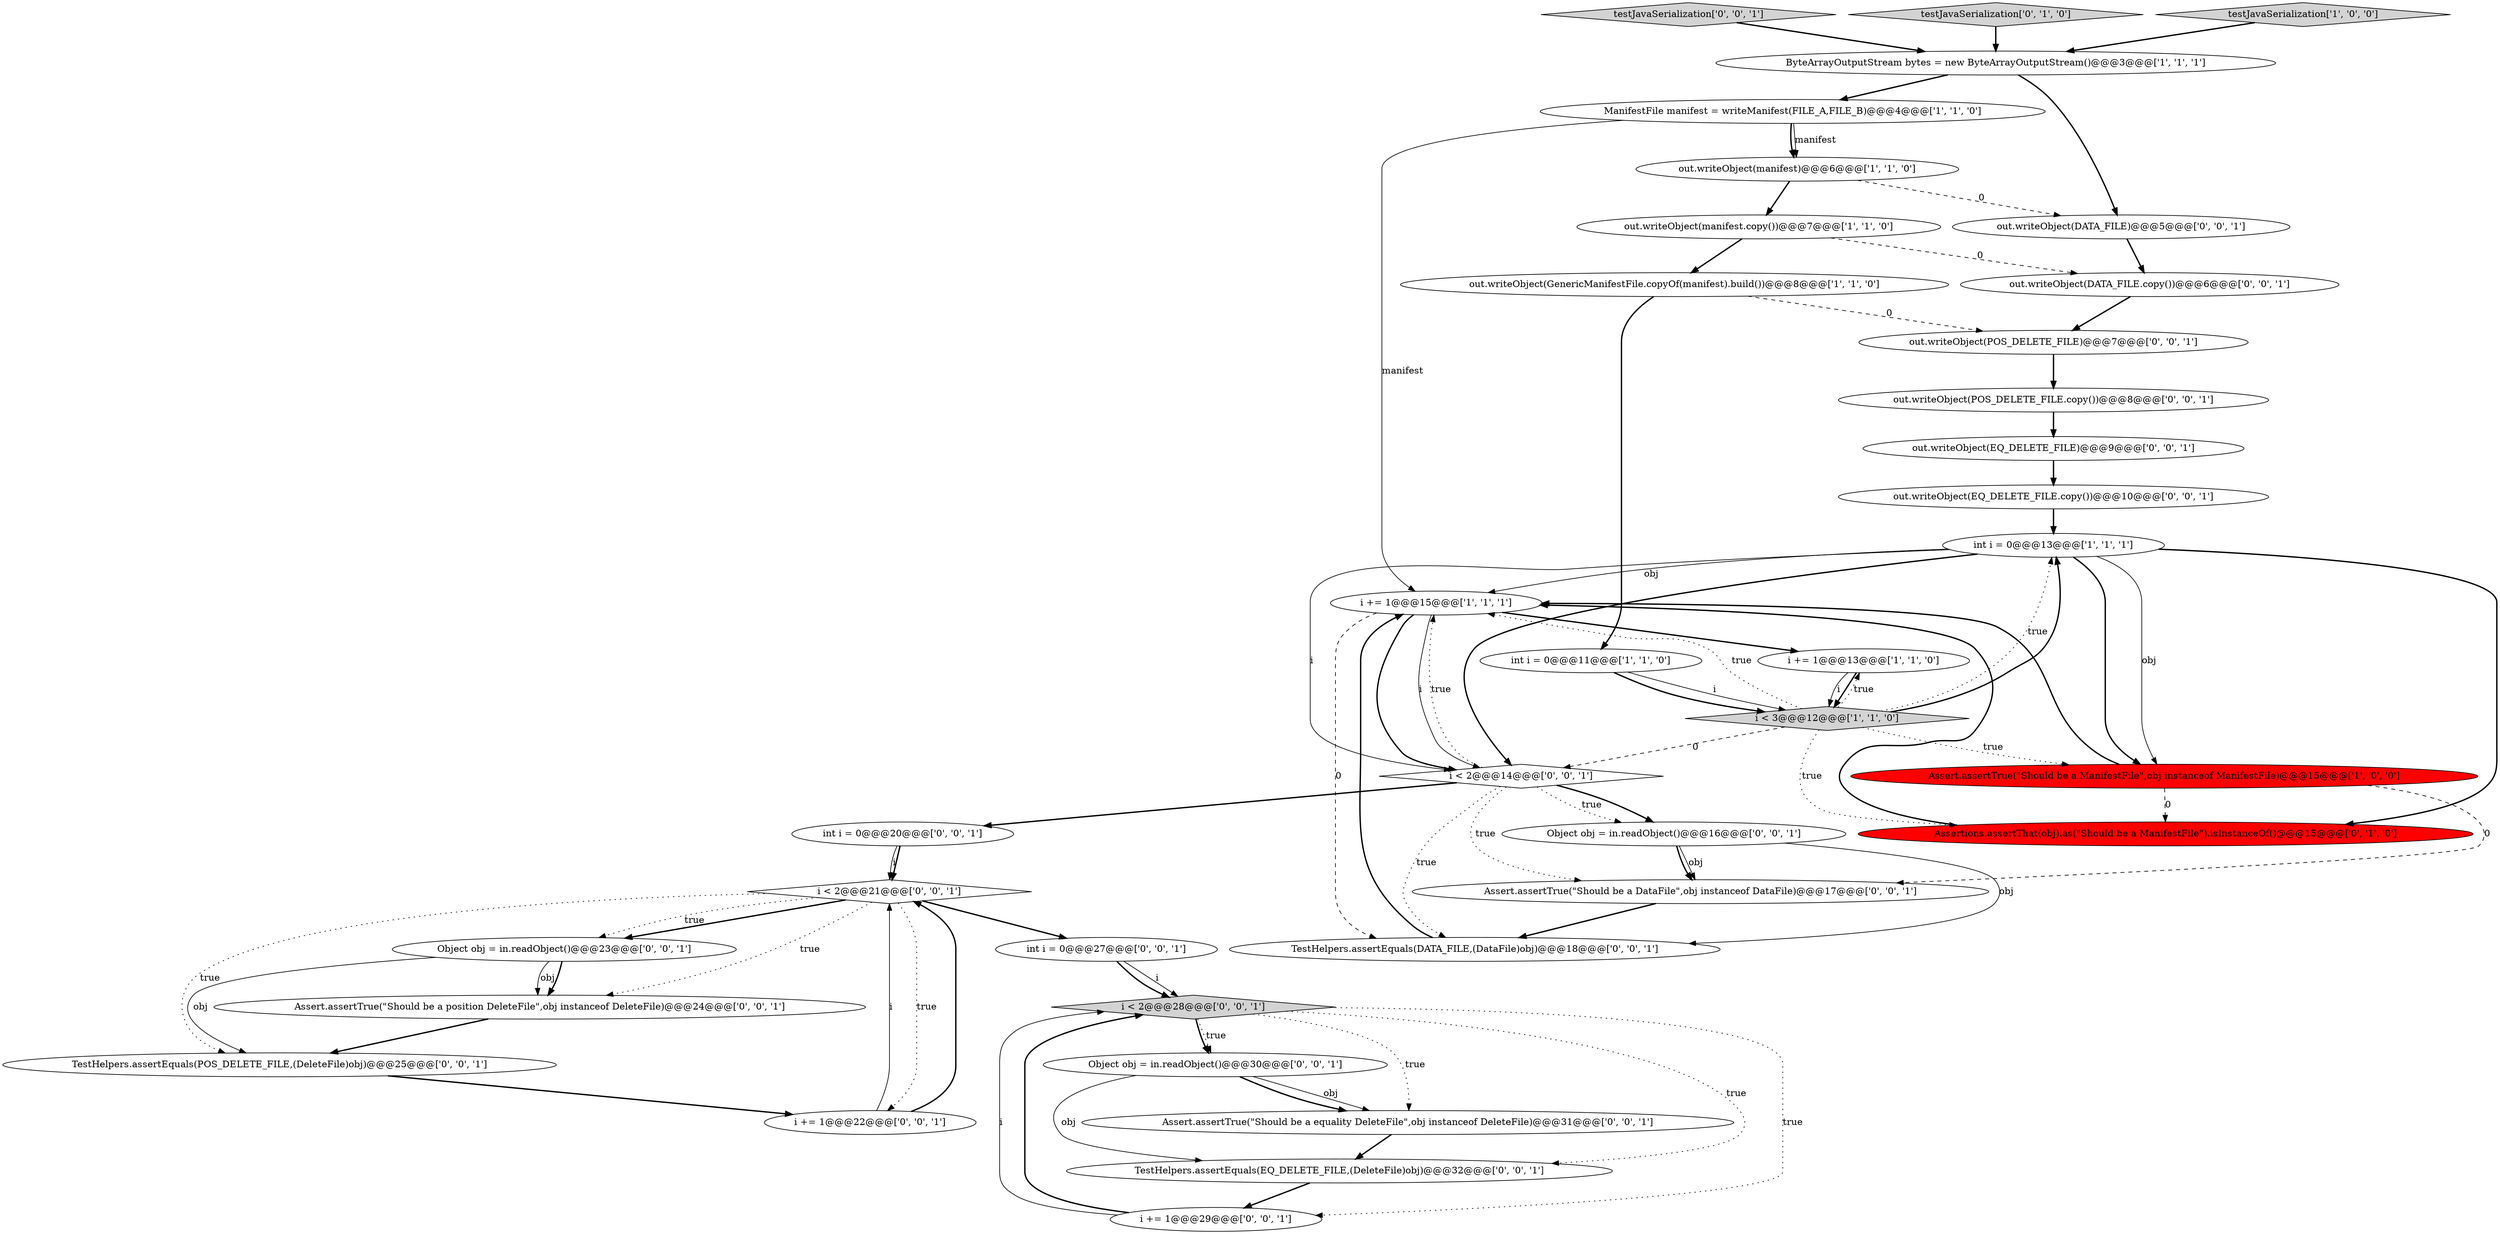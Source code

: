digraph {
24 [style = filled, label = "out.writeObject(POS_DELETE_FILE.copy())@@@8@@@['0', '0', '1']", fillcolor = white, shape = ellipse image = "AAA0AAABBB3BBB"];
8 [style = filled, label = "out.writeObject(manifest)@@@6@@@['1', '1', '0']", fillcolor = white, shape = ellipse image = "AAA0AAABBB1BBB"];
1 [style = filled, label = "i += 1@@@15@@@['1', '1', '1']", fillcolor = white, shape = ellipse image = "AAA0AAABBB1BBB"];
30 [style = filled, label = "out.writeObject(EQ_DELETE_FILE.copy())@@@10@@@['0', '0', '1']", fillcolor = white, shape = ellipse image = "AAA0AAABBB3BBB"];
32 [style = filled, label = "testJavaSerialization['0', '0', '1']", fillcolor = lightgray, shape = diamond image = "AAA0AAABBB3BBB"];
12 [style = filled, label = "Assertions.assertThat(obj).as(\"Should be a ManifestFile\").isInstanceOf()@@@15@@@['0', '1', '0']", fillcolor = red, shape = ellipse image = "AAA1AAABBB2BBB"];
2 [style = filled, label = "ByteArrayOutputStream bytes = new ByteArrayOutputStream()@@@3@@@['1', '1', '1']", fillcolor = white, shape = ellipse image = "AAA0AAABBB1BBB"];
35 [style = filled, label = "i < 2@@@14@@@['0', '0', '1']", fillcolor = white, shape = diamond image = "AAA0AAABBB3BBB"];
6 [style = filled, label = "int i = 0@@@13@@@['1', '1', '1']", fillcolor = white, shape = ellipse image = "AAA0AAABBB1BBB"];
31 [style = filled, label = "Object obj = in.readObject()@@@23@@@['0', '0', '1']", fillcolor = white, shape = ellipse image = "AAA0AAABBB3BBB"];
33 [style = filled, label = "Assert.assertTrue(\"Should be a equality DeleteFile\",obj instanceof DeleteFile)@@@31@@@['0', '0', '1']", fillcolor = white, shape = ellipse image = "AAA0AAABBB3BBB"];
7 [style = filled, label = "ManifestFile manifest = writeManifest(FILE_A,FILE_B)@@@4@@@['1', '1', '0']", fillcolor = white, shape = ellipse image = "AAA0AAABBB1BBB"];
10 [style = filled, label = "out.writeObject(GenericManifestFile.copyOf(manifest).build())@@@8@@@['1', '1', '0']", fillcolor = white, shape = ellipse image = "AAA0AAABBB1BBB"];
4 [style = filled, label = "i < 3@@@12@@@['1', '1', '0']", fillcolor = lightgray, shape = diamond image = "AAA0AAABBB1BBB"];
21 [style = filled, label = "i < 2@@@21@@@['0', '0', '1']", fillcolor = white, shape = diamond image = "AAA0AAABBB3BBB"];
9 [style = filled, label = "out.writeObject(manifest.copy())@@@7@@@['1', '1', '0']", fillcolor = white, shape = ellipse image = "AAA0AAABBB1BBB"];
16 [style = filled, label = "i < 2@@@28@@@['0', '0', '1']", fillcolor = lightgray, shape = diamond image = "AAA0AAABBB3BBB"];
29 [style = filled, label = "i += 1@@@29@@@['0', '0', '1']", fillcolor = white, shape = ellipse image = "AAA0AAABBB3BBB"];
5 [style = filled, label = "i += 1@@@13@@@['1', '1', '0']", fillcolor = white, shape = ellipse image = "AAA0AAABBB1BBB"];
23 [style = filled, label = "out.writeObject(DATA_FILE)@@@5@@@['0', '0', '1']", fillcolor = white, shape = ellipse image = "AAA0AAABBB3BBB"];
3 [style = filled, label = "int i = 0@@@11@@@['1', '1', '0']", fillcolor = white, shape = ellipse image = "AAA0AAABBB1BBB"];
22 [style = filled, label = "TestHelpers.assertEquals(DATA_FILE,(DataFile)obj)@@@18@@@['0', '0', '1']", fillcolor = white, shape = ellipse image = "AAA0AAABBB3BBB"];
15 [style = filled, label = "int i = 0@@@27@@@['0', '0', '1']", fillcolor = white, shape = ellipse image = "AAA0AAABBB3BBB"];
17 [style = filled, label = "out.writeObject(EQ_DELETE_FILE)@@@9@@@['0', '0', '1']", fillcolor = white, shape = ellipse image = "AAA0AAABBB3BBB"];
27 [style = filled, label = "out.writeObject(DATA_FILE.copy())@@@6@@@['0', '0', '1']", fillcolor = white, shape = ellipse image = "AAA0AAABBB3BBB"];
13 [style = filled, label = "testJavaSerialization['0', '1', '0']", fillcolor = lightgray, shape = diamond image = "AAA0AAABBB2BBB"];
0 [style = filled, label = "testJavaSerialization['1', '0', '0']", fillcolor = lightgray, shape = diamond image = "AAA0AAABBB1BBB"];
14 [style = filled, label = "TestHelpers.assertEquals(POS_DELETE_FILE,(DeleteFile)obj)@@@25@@@['0', '0', '1']", fillcolor = white, shape = ellipse image = "AAA0AAABBB3BBB"];
26 [style = filled, label = "Object obj = in.readObject()@@@30@@@['0', '0', '1']", fillcolor = white, shape = ellipse image = "AAA0AAABBB3BBB"];
19 [style = filled, label = "Assert.assertTrue(\"Should be a position DeleteFile\",obj instanceof DeleteFile)@@@24@@@['0', '0', '1']", fillcolor = white, shape = ellipse image = "AAA0AAABBB3BBB"];
34 [style = filled, label = "Object obj = in.readObject()@@@16@@@['0', '0', '1']", fillcolor = white, shape = ellipse image = "AAA0AAABBB3BBB"];
36 [style = filled, label = "TestHelpers.assertEquals(EQ_DELETE_FILE,(DeleteFile)obj)@@@32@@@['0', '0', '1']", fillcolor = white, shape = ellipse image = "AAA0AAABBB3BBB"];
20 [style = filled, label = "int i = 0@@@20@@@['0', '0', '1']", fillcolor = white, shape = ellipse image = "AAA0AAABBB3BBB"];
11 [style = filled, label = "Assert.assertTrue(\"Should be a ManifestFile\",obj instanceof ManifestFile)@@@15@@@['1', '0', '0']", fillcolor = red, shape = ellipse image = "AAA1AAABBB1BBB"];
25 [style = filled, label = "out.writeObject(POS_DELETE_FILE)@@@7@@@['0', '0', '1']", fillcolor = white, shape = ellipse image = "AAA0AAABBB3BBB"];
18 [style = filled, label = "i += 1@@@22@@@['0', '0', '1']", fillcolor = white, shape = ellipse image = "AAA0AAABBB3BBB"];
28 [style = filled, label = "Assert.assertTrue(\"Should be a DataFile\",obj instanceof DataFile)@@@17@@@['0', '0', '1']", fillcolor = white, shape = ellipse image = "AAA0AAABBB3BBB"];
1->5 [style = bold, label=""];
6->35 [style = bold, label=""];
4->1 [style = dotted, label="true"];
21->18 [style = dotted, label="true"];
36->29 [style = bold, label=""];
21->15 [style = bold, label=""];
9->27 [style = dashed, label="0"];
9->10 [style = bold, label=""];
30->6 [style = bold, label=""];
7->8 [style = bold, label=""];
3->4 [style = bold, label=""];
3->4 [style = solid, label="i"];
2->23 [style = bold, label=""];
35->1 [style = dotted, label="true"];
21->31 [style = bold, label=""];
15->16 [style = solid, label="i"];
6->11 [style = bold, label=""];
24->17 [style = bold, label=""];
35->22 [style = dotted, label="true"];
34->22 [style = solid, label="obj"];
27->25 [style = bold, label=""];
29->16 [style = solid, label="i"];
35->20 [style = bold, label=""];
20->21 [style = solid, label="i"];
16->26 [style = bold, label=""];
1->35 [style = bold, label=""];
12->1 [style = bold, label=""];
34->28 [style = solid, label="obj"];
16->33 [style = dotted, label="true"];
1->22 [style = dashed, label="0"];
25->24 [style = bold, label=""];
21->31 [style = dotted, label="true"];
6->1 [style = solid, label="obj"];
33->36 [style = bold, label=""];
14->18 [style = bold, label=""];
35->34 [style = bold, label=""];
29->16 [style = bold, label=""];
31->14 [style = solid, label="obj"];
4->35 [style = dashed, label="0"];
4->5 [style = dotted, label="true"];
16->36 [style = dotted, label="true"];
4->11 [style = dotted, label="true"];
26->36 [style = solid, label="obj"];
6->35 [style = solid, label="i"];
31->19 [style = solid, label="obj"];
1->35 [style = solid, label="i"];
34->28 [style = bold, label=""];
19->14 [style = bold, label=""];
5->4 [style = bold, label=""];
22->1 [style = bold, label=""];
18->21 [style = bold, label=""];
4->12 [style = dotted, label="true"];
16->29 [style = dotted, label="true"];
31->19 [style = bold, label=""];
26->33 [style = solid, label="obj"];
28->22 [style = bold, label=""];
10->25 [style = dashed, label="0"];
13->2 [style = bold, label=""];
6->12 [style = bold, label=""];
7->8 [style = solid, label="manifest"];
4->6 [style = dotted, label="true"];
23->27 [style = bold, label=""];
4->6 [style = bold, label=""];
11->1 [style = bold, label=""];
5->4 [style = solid, label="i"];
0->2 [style = bold, label=""];
10->3 [style = bold, label=""];
17->30 [style = bold, label=""];
11->12 [style = dashed, label="0"];
15->16 [style = bold, label=""];
32->2 [style = bold, label=""];
16->26 [style = dotted, label="true"];
20->21 [style = bold, label=""];
11->28 [style = dashed, label="0"];
7->1 [style = solid, label="manifest"];
21->19 [style = dotted, label="true"];
18->21 [style = solid, label="i"];
8->9 [style = bold, label=""];
21->14 [style = dotted, label="true"];
6->11 [style = solid, label="obj"];
35->34 [style = dotted, label="true"];
35->28 [style = dotted, label="true"];
2->7 [style = bold, label=""];
26->33 [style = bold, label=""];
8->23 [style = dashed, label="0"];
}
